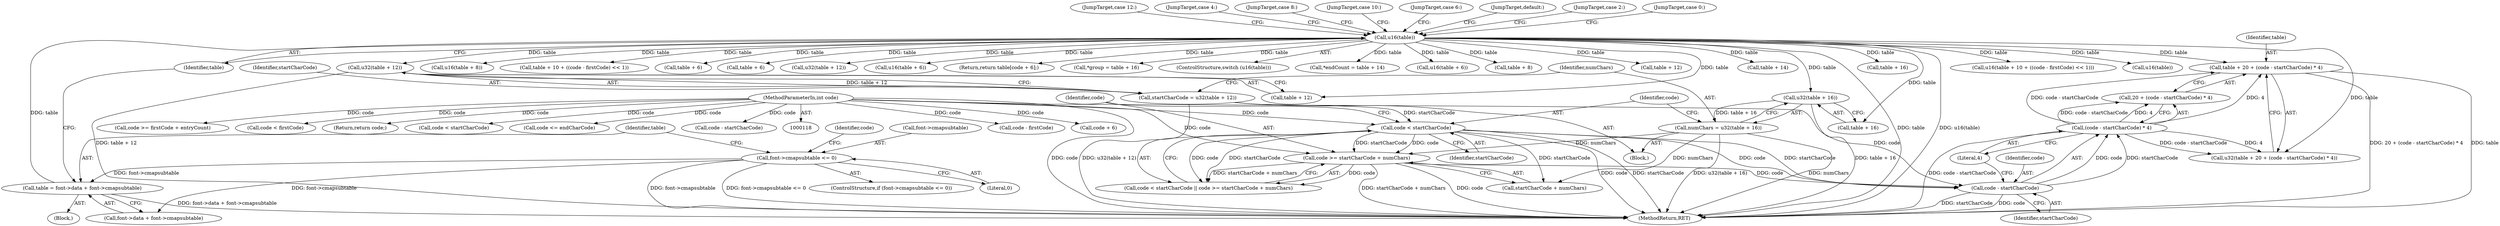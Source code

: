 digraph "0_ghostscript_961b10cdd71403072fb99401a45f3bef6ce53626@pointer" {
"1000340" [label="(Call,table + 20 + (code - startCharCode) * 4)"];
"1000141" [label="(Call,u16(table))"];
"1000131" [label="(Call,table = font->data + font->cmapsubtable)"];
"1000124" [label="(Call,font->cmapsubtable <= 0)"];
"1000344" [label="(Call,(code - startCharCode) * 4)"];
"1000345" [label="(Call,code - startCharCode)"];
"1000331" [label="(Call,code >= startCharCode + numChars)"];
"1000328" [label="(Call,code < startCharCode)"];
"1000120" [label="(MethodParameterIn,int code)"];
"1000313" [label="(Call,startCharCode = u32(table + 12))"];
"1000315" [label="(Call,u32(table + 12))"];
"1000320" [label="(Call,numChars = u32(table + 16))"];
"1000322" [label="(Call,u32(table + 16))"];
"1000283" [label="(Call,u16(table + 8))"];
"1000306" [label="(Call,code - firstCode)"];
"1000121" [label="(Block,)"];
"1000345" [label="(Call,code - startCharCode)"];
"1000301" [label="(Call,table + 10 + ((code - firstCode) << 1))"];
"1000346" [label="(Identifier,code)"];
"1000322" [label="(Call,u32(table + 16))"];
"1000342" [label="(Call,20 + (code - startCharCode) * 4)"];
"1000349" [label="(JumpTarget,case 12:)"];
"1000340" [label="(Call,table + 20 + (code - startCharCode) * 4)"];
"1000330" [label="(Identifier,startCharCode)"];
"1000157" [label="(Call,table + 6)"];
"1000151" [label="(JumpTarget,case 4:)"];
"1000277" [label="(Call,table + 6)"];
"1000354" [label="(Call,u32(table + 12))"];
"1000124" [label="(Call,font->cmapsubtable <= 0)"];
"1000418" [label="(JumpTarget,case 8:)"];
"1000276" [label="(Call,u16(table + 6))"];
"1000313" [label="(Call,startCharCode = u32(table + 12))"];
"1000148" [label="(Call,code + 6)"];
"1000329" [label="(Identifier,code)"];
"1000145" [label="(Return,return table[code + 6];)"];
"1000292" [label="(Call,code >= firstCode + entryCount)"];
"1000132" [label="(Identifier,table)"];
"1000359" [label="(Call,*group = table + 16)"];
"1000130" [label="(Identifier,code)"];
"1000289" [label="(Call,code < firstCode)"];
"1000140" [label="(ControlStructure,switch (u16(table)))"];
"1000310" [label="(JumpTarget,case 10:)"];
"1000314" [label="(Identifier,startCharCode)"];
"1000271" [label="(JumpTarget,case 6:)"];
"1000129" [label="(Return,return code;)"];
"1000131" [label="(Call,table = font->data + font->cmapsubtable)"];
"1000161" [label="(Call,*endCount = table + 14)"];
"1000156" [label="(Call,u16(table + 6))"];
"1000419" [label="(JumpTarget,default:)"];
"1000417" [label="(JumpTarget,case 2:)"];
"1000284" [label="(Call,table + 8)"];
"1000323" [label="(Call,table + 16)"];
"1000397" [label="(Call,code < startCharCode)"];
"1000133" [label="(Call,font->data + font->cmapsubtable)"];
"1000355" [label="(Call,table + 12)"];
"1000403" [label="(Call,code <= endCharCode)"];
"1000144" [label="(JumpTarget,case 0:)"];
"1000311" [label="(Block,)"];
"1000315" [label="(Call,u32(table + 12))"];
"1000142" [label="(Identifier,table)"];
"1000120" [label="(MethodParameterIn,int code)"];
"1000321" [label="(Identifier,numChars)"];
"1000344" [label="(Call,(code - startCharCode) * 4)"];
"1000163" [label="(Call,table + 14)"];
"1000818" [label="(MethodReturn,RET)"];
"1000123" [label="(ControlStructure,if (font->cmapsubtable <= 0))"];
"1000141" [label="(Call,u16(table))"];
"1000361" [label="(Call,table + 16)"];
"1000347" [label="(Identifier,startCharCode)"];
"1000320" [label="(Call,numChars = u32(table + 16))"];
"1000348" [label="(Literal,4)"];
"1000316" [label="(Call,table + 12)"];
"1000341" [label="(Identifier,table)"];
"1000328" [label="(Call,code < startCharCode)"];
"1000125" [label="(Call,font->cmapsubtable)"];
"1000339" [label="(Call,u32(table + 20 + (code - startCharCode) * 4))"];
"1000300" [label="(Call,u16(table + 10 + ((code - firstCode) << 1)))"];
"1000331" [label="(Call,code >= startCharCode + numChars)"];
"1000327" [label="(Call,code < startCharCode || code >= startCharCode + numChars)"];
"1000128" [label="(Literal,0)"];
"1000409" [label="(Call,code - startCharCode)"];
"1000332" [label="(Identifier,code)"];
"1000333" [label="(Call,startCharCode + numChars)"];
"1000422" [label="(Call,u16(table))"];
"1000340" -> "1000339"  [label="AST: "];
"1000340" -> "1000342"  [label="CFG: "];
"1000341" -> "1000340"  [label="AST: "];
"1000342" -> "1000340"  [label="AST: "];
"1000339" -> "1000340"  [label="CFG: "];
"1000340" -> "1000818"  [label="DDG: 20 + (code - startCharCode) * 4"];
"1000340" -> "1000818"  [label="DDG: table"];
"1000141" -> "1000340"  [label="DDG: table"];
"1000344" -> "1000340"  [label="DDG: code - startCharCode"];
"1000344" -> "1000340"  [label="DDG: 4"];
"1000141" -> "1000140"  [label="AST: "];
"1000141" -> "1000142"  [label="CFG: "];
"1000142" -> "1000141"  [label="AST: "];
"1000144" -> "1000141"  [label="CFG: "];
"1000151" -> "1000141"  [label="CFG: "];
"1000271" -> "1000141"  [label="CFG: "];
"1000310" -> "1000141"  [label="CFG: "];
"1000349" -> "1000141"  [label="CFG: "];
"1000417" -> "1000141"  [label="CFG: "];
"1000418" -> "1000141"  [label="CFG: "];
"1000419" -> "1000141"  [label="CFG: "];
"1000141" -> "1000818"  [label="DDG: table"];
"1000141" -> "1000818"  [label="DDG: u16(table)"];
"1000131" -> "1000141"  [label="DDG: table"];
"1000141" -> "1000145"  [label="DDG: table"];
"1000141" -> "1000156"  [label="DDG: table"];
"1000141" -> "1000157"  [label="DDG: table"];
"1000141" -> "1000161"  [label="DDG: table"];
"1000141" -> "1000163"  [label="DDG: table"];
"1000141" -> "1000276"  [label="DDG: table"];
"1000141" -> "1000277"  [label="DDG: table"];
"1000141" -> "1000283"  [label="DDG: table"];
"1000141" -> "1000284"  [label="DDG: table"];
"1000141" -> "1000300"  [label="DDG: table"];
"1000141" -> "1000301"  [label="DDG: table"];
"1000141" -> "1000315"  [label="DDG: table"];
"1000141" -> "1000316"  [label="DDG: table"];
"1000141" -> "1000322"  [label="DDG: table"];
"1000141" -> "1000323"  [label="DDG: table"];
"1000141" -> "1000339"  [label="DDG: table"];
"1000141" -> "1000354"  [label="DDG: table"];
"1000141" -> "1000355"  [label="DDG: table"];
"1000141" -> "1000359"  [label="DDG: table"];
"1000141" -> "1000361"  [label="DDG: table"];
"1000141" -> "1000422"  [label="DDG: table"];
"1000131" -> "1000121"  [label="AST: "];
"1000131" -> "1000133"  [label="CFG: "];
"1000132" -> "1000131"  [label="AST: "];
"1000133" -> "1000131"  [label="AST: "];
"1000142" -> "1000131"  [label="CFG: "];
"1000131" -> "1000818"  [label="DDG: font->data + font->cmapsubtable"];
"1000124" -> "1000131"  [label="DDG: font->cmapsubtable"];
"1000124" -> "1000123"  [label="AST: "];
"1000124" -> "1000128"  [label="CFG: "];
"1000125" -> "1000124"  [label="AST: "];
"1000128" -> "1000124"  [label="AST: "];
"1000130" -> "1000124"  [label="CFG: "];
"1000132" -> "1000124"  [label="CFG: "];
"1000124" -> "1000818"  [label="DDG: font->cmapsubtable"];
"1000124" -> "1000818"  [label="DDG: font->cmapsubtable <= 0"];
"1000124" -> "1000133"  [label="DDG: font->cmapsubtable"];
"1000344" -> "1000342"  [label="AST: "];
"1000344" -> "1000348"  [label="CFG: "];
"1000345" -> "1000344"  [label="AST: "];
"1000348" -> "1000344"  [label="AST: "];
"1000342" -> "1000344"  [label="CFG: "];
"1000344" -> "1000818"  [label="DDG: code - startCharCode"];
"1000344" -> "1000339"  [label="DDG: code - startCharCode"];
"1000344" -> "1000339"  [label="DDG: 4"];
"1000344" -> "1000342"  [label="DDG: code - startCharCode"];
"1000344" -> "1000342"  [label="DDG: 4"];
"1000345" -> "1000344"  [label="DDG: code"];
"1000345" -> "1000344"  [label="DDG: startCharCode"];
"1000345" -> "1000347"  [label="CFG: "];
"1000346" -> "1000345"  [label="AST: "];
"1000347" -> "1000345"  [label="AST: "];
"1000348" -> "1000345"  [label="CFG: "];
"1000345" -> "1000818"  [label="DDG: startCharCode"];
"1000345" -> "1000818"  [label="DDG: code"];
"1000331" -> "1000345"  [label="DDG: code"];
"1000328" -> "1000345"  [label="DDG: code"];
"1000328" -> "1000345"  [label="DDG: startCharCode"];
"1000120" -> "1000345"  [label="DDG: code"];
"1000331" -> "1000327"  [label="AST: "];
"1000331" -> "1000333"  [label="CFG: "];
"1000332" -> "1000331"  [label="AST: "];
"1000333" -> "1000331"  [label="AST: "];
"1000327" -> "1000331"  [label="CFG: "];
"1000331" -> "1000818"  [label="DDG: startCharCode + numChars"];
"1000331" -> "1000818"  [label="DDG: code"];
"1000331" -> "1000327"  [label="DDG: code"];
"1000331" -> "1000327"  [label="DDG: startCharCode + numChars"];
"1000328" -> "1000331"  [label="DDG: code"];
"1000328" -> "1000331"  [label="DDG: startCharCode"];
"1000120" -> "1000331"  [label="DDG: code"];
"1000320" -> "1000331"  [label="DDG: numChars"];
"1000328" -> "1000327"  [label="AST: "];
"1000328" -> "1000330"  [label="CFG: "];
"1000329" -> "1000328"  [label="AST: "];
"1000330" -> "1000328"  [label="AST: "];
"1000332" -> "1000328"  [label="CFG: "];
"1000327" -> "1000328"  [label="CFG: "];
"1000328" -> "1000818"  [label="DDG: code"];
"1000328" -> "1000818"  [label="DDG: startCharCode"];
"1000328" -> "1000327"  [label="DDG: code"];
"1000328" -> "1000327"  [label="DDG: startCharCode"];
"1000120" -> "1000328"  [label="DDG: code"];
"1000313" -> "1000328"  [label="DDG: startCharCode"];
"1000328" -> "1000333"  [label="DDG: startCharCode"];
"1000120" -> "1000118"  [label="AST: "];
"1000120" -> "1000818"  [label="DDG: code"];
"1000120" -> "1000129"  [label="DDG: code"];
"1000120" -> "1000148"  [label="DDG: code"];
"1000120" -> "1000289"  [label="DDG: code"];
"1000120" -> "1000292"  [label="DDG: code"];
"1000120" -> "1000306"  [label="DDG: code"];
"1000120" -> "1000397"  [label="DDG: code"];
"1000120" -> "1000403"  [label="DDG: code"];
"1000120" -> "1000409"  [label="DDG: code"];
"1000313" -> "1000311"  [label="AST: "];
"1000313" -> "1000315"  [label="CFG: "];
"1000314" -> "1000313"  [label="AST: "];
"1000315" -> "1000313"  [label="AST: "];
"1000321" -> "1000313"  [label="CFG: "];
"1000313" -> "1000818"  [label="DDG: u32(table + 12)"];
"1000315" -> "1000313"  [label="DDG: table + 12"];
"1000315" -> "1000316"  [label="CFG: "];
"1000316" -> "1000315"  [label="AST: "];
"1000315" -> "1000818"  [label="DDG: table + 12"];
"1000320" -> "1000311"  [label="AST: "];
"1000320" -> "1000322"  [label="CFG: "];
"1000321" -> "1000320"  [label="AST: "];
"1000322" -> "1000320"  [label="AST: "];
"1000329" -> "1000320"  [label="CFG: "];
"1000320" -> "1000818"  [label="DDG: u32(table + 16)"];
"1000320" -> "1000818"  [label="DDG: numChars"];
"1000322" -> "1000320"  [label="DDG: table + 16"];
"1000320" -> "1000333"  [label="DDG: numChars"];
"1000322" -> "1000323"  [label="CFG: "];
"1000323" -> "1000322"  [label="AST: "];
"1000322" -> "1000818"  [label="DDG: table + 16"];
}
